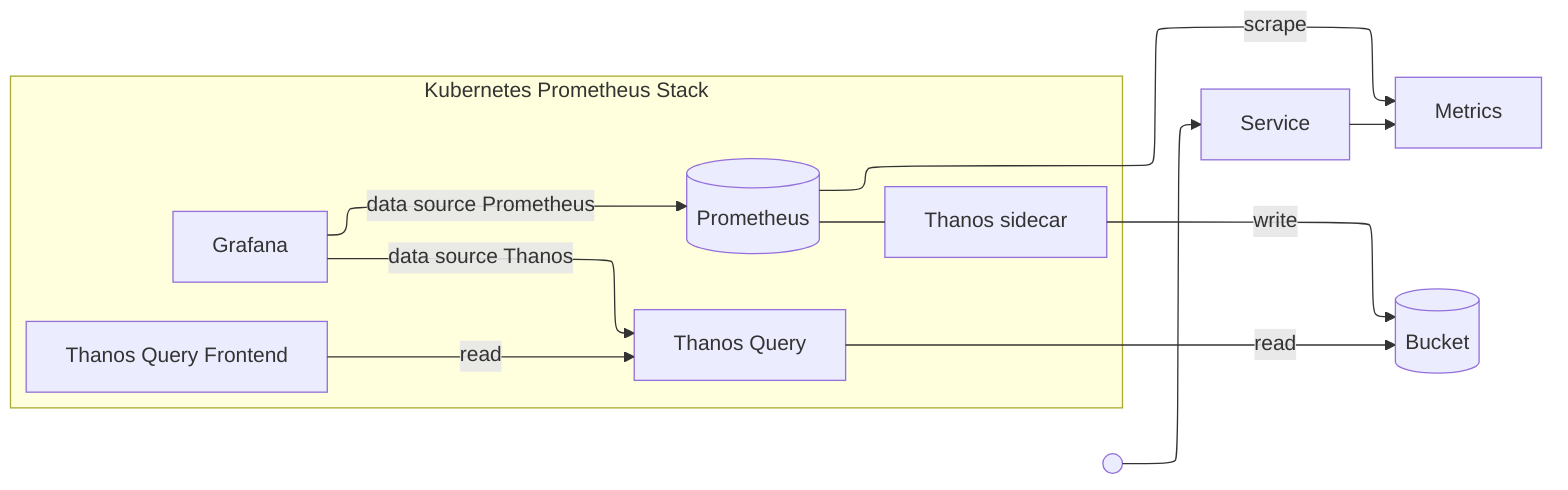 %%{init: {"flowchart": {"defaultRenderer": "elk"}} }%%
flowchart LR
  Z(( ))
  S[Service]
  M[Metrics]

  subgraph "Kubernetes Prometheus Stack"
  P[(Prometheus)]
  G[Grafana]
  T[Thanos sidecar]
  Q[Thanos Query]
  F[Thanos Query Frontend]
  end

  Z --> S --> M
  B[(Bucket)]
  P --- T
  G -->|data source Prometheus|P
  T -->|write|B
  Q -->|read|B
  F -->|read|Q
  G -->|data source Thanos|Q
  P -->|scrape|M
